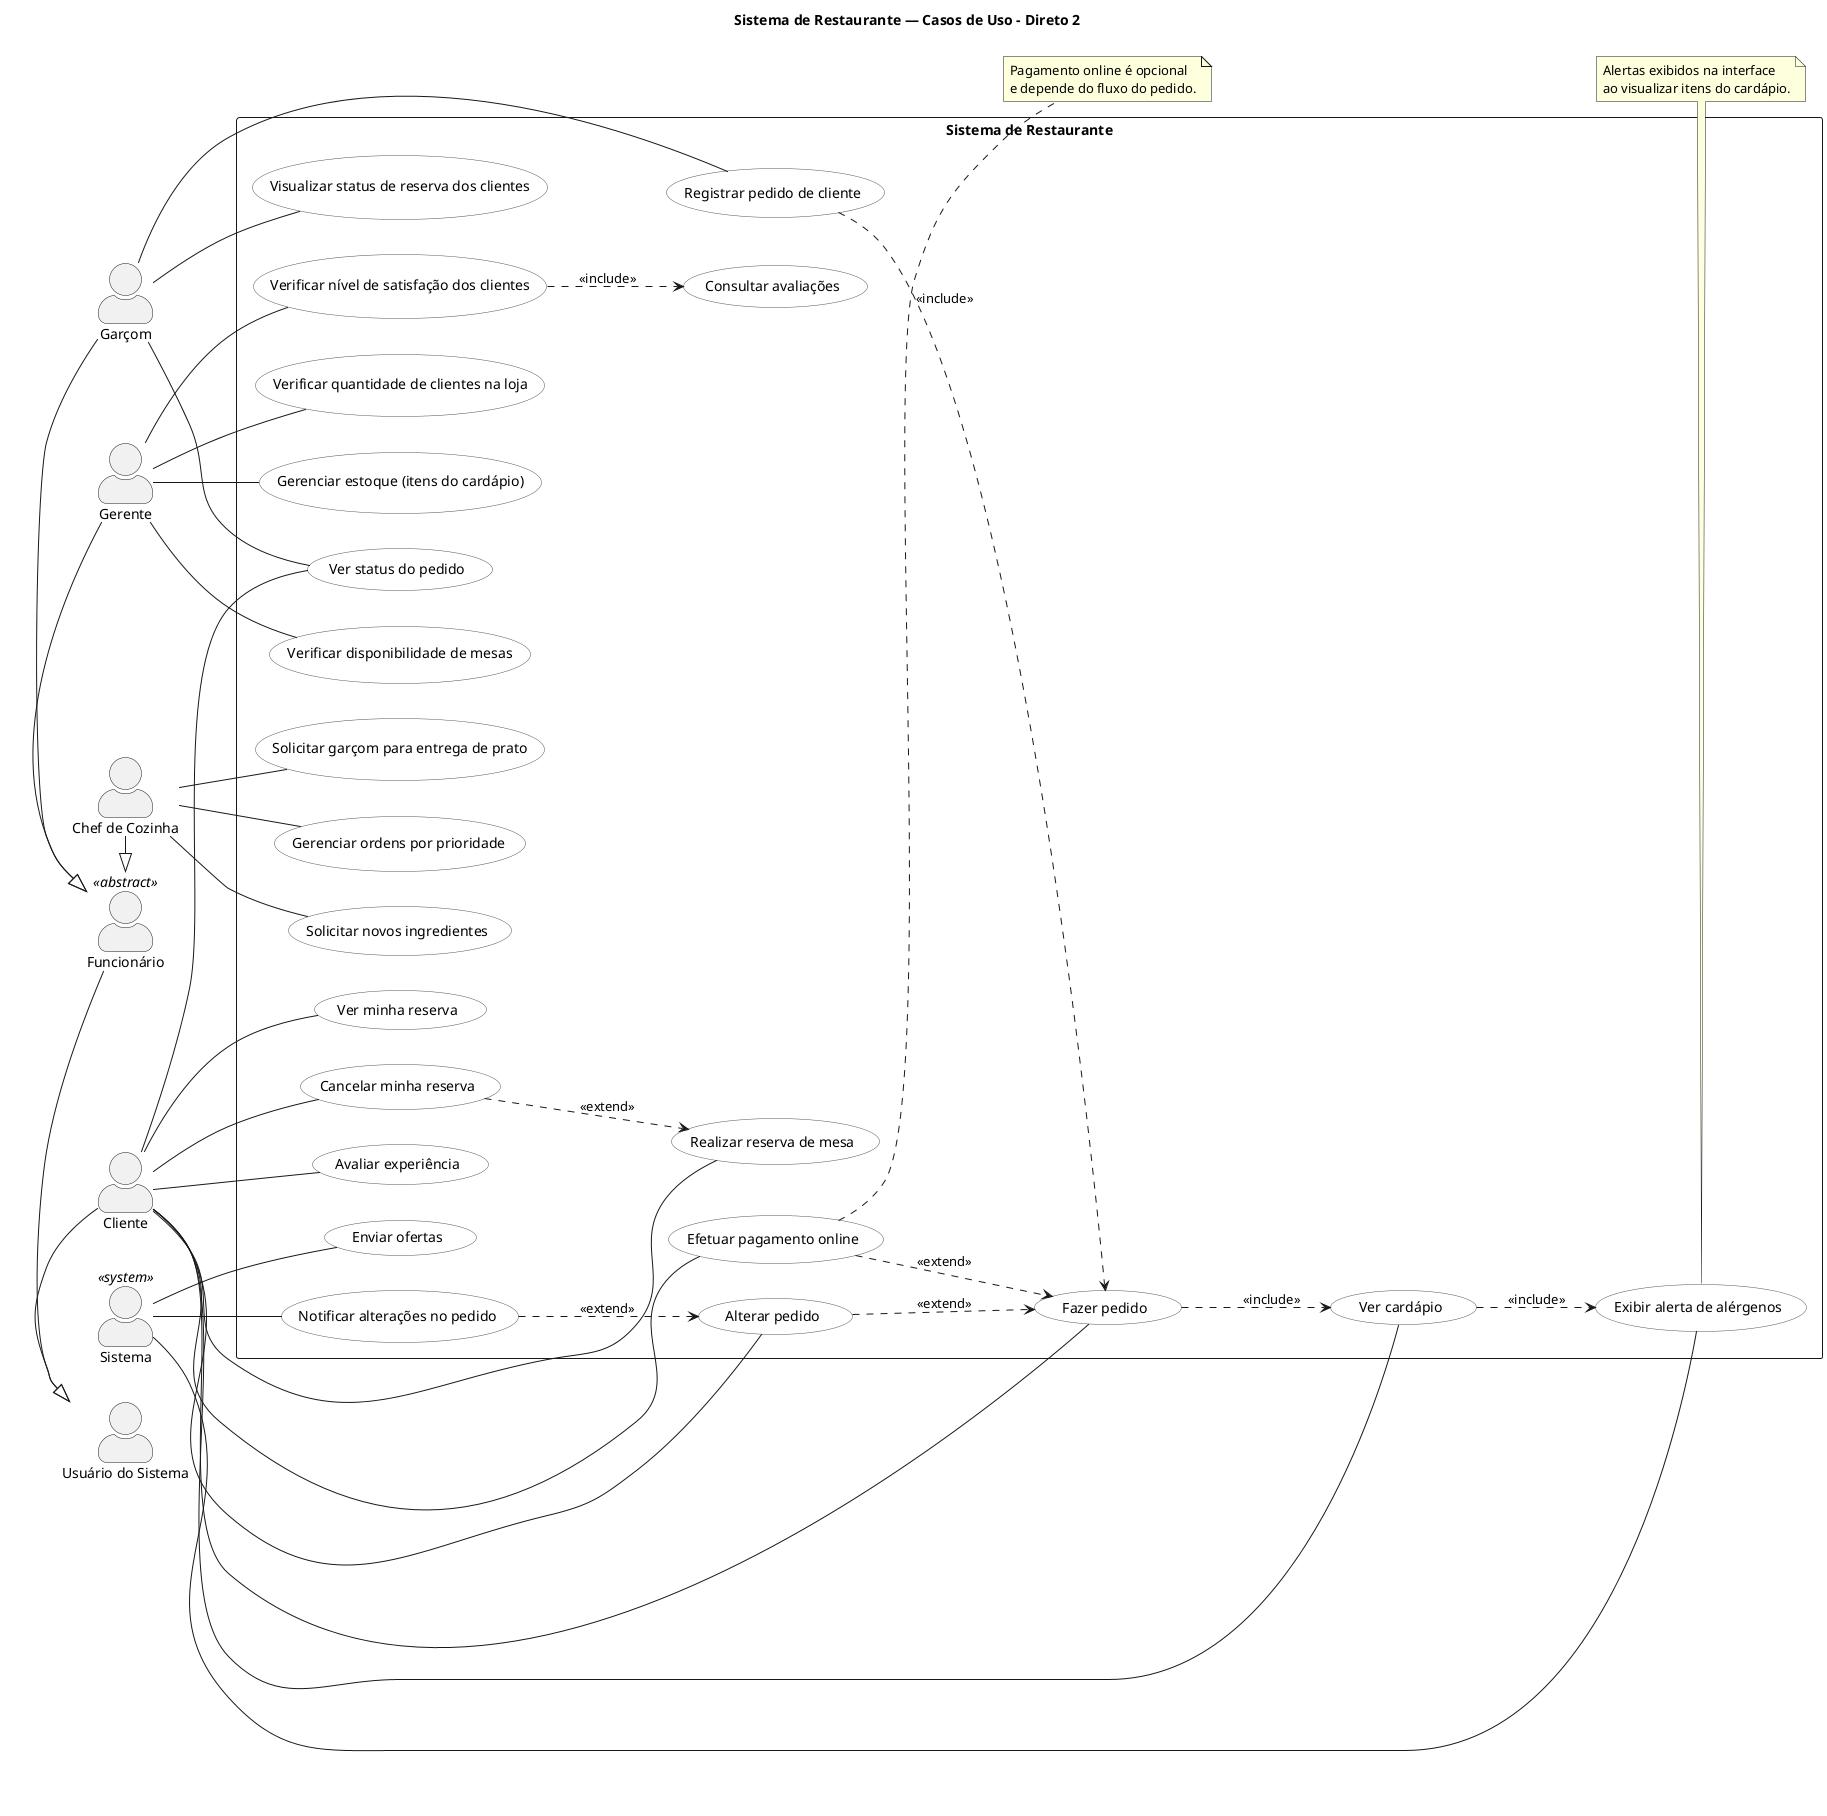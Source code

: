 @startuml casoUso - restaurante - direto2
title Sistema de Restaurante — Casos de Uso - Direto 2
left to right direction
skinparam actorStyle awesome
skinparam packageStyle rectangle
skinparam usecase {
  BackgroundColor #FFFFFF
  BorderColor #555555
}

'=== Atores (com herança) ===
actor "Usuário do Sistema" as Usuario
actor "Cliente" as Cliente
actor "Funcionário" as Funcionario <<abstract>>
actor "Gerente" as Gerente
actor "Chef de Cozinha" as Chef
actor "Garçom" as Garcom
actor "Sistema" as Sistema <<system>>

Cliente -|> Usuario
Funcionario -|> Usuario
Gerente -|> Funcionario
Chef -|> Funcionario
Garcom -|> Funcionario

'=== Fronteira do sistema ===
rectangle "Sistema de Restaurante" as SR {

  '--- Reservas (Cliente) ---
  usecase "Realizar reserva de mesa" as UC_Reserva
  usecase "Ver minha reserva" as UC_VerReserva
  usecase "Cancelar minha reserva" as UC_Cancelar

  '--- Pedidos & Cardápio (Cliente) ---
  usecase "Ver cardápio" as UC_Cardapio
  usecase "Fazer pedido" as UC_Pedido
  usecase "Alterar pedido" as UC_Alterar
  usecase "Ver status do pedido" as UC_StatusPedido
  usecase "Efetuar pagamento online" as UC_Pagamento

  '--- Avaliações (Cliente) ---
  usecase "Avaliar experiência" as UC_Avaliar

  '--- Gestão (Gerente) ---
  usecase "Verificar disponibilidade de mesas" as UC_DispMesas
  usecase "Verificar quantidade de clientes na loja" as UC_QtdClientes
  usecase "Gerenciar estoque (itens do cardápio)" as UC_Estoque
  usecase "Verificar nível de satisfação dos clientes" as UC_Satisfacao
  usecase "Consultar avaliações" as UC_ConsultarAvaliacoes

  '--- Cozinha (Chef) ---
  usecase "Solicitar garçom para entrega de prato" as UC_SolicitarGarcom
  usecase "Gerenciar ordens por prioridade" as UC_PriorizarOrdem
  usecase "Solicitar novos ingredientes" as UC_SolicitarInsumos

  '--- Atendimento (Garçom) ---
  usecase "Registrar pedido de cliente" as UC_RegistrarPedido
  usecase "Visualizar status de reserva dos clientes" as UC_StatusReserva

  '--- Notificações (Sistema → via interface) ---
  usecase "Exibir alerta de alérgenos" as UC_AlertaAlergenos
  usecase "Enviar ofertas" as UC_Ofertas
  usecase "Notificar alterações no pedido" as UC_NotificarAlteracao
}

'=== Associações de atores ===
Cliente -- UC_Reserva
Cliente -- UC_VerReserva
Cliente -- UC_Cancelar
Cliente -- UC_Cardapio
Cliente -- UC_Pedido
Cliente -- UC_Alterar
Cliente -- UC_StatusPedido
Cliente -- UC_Pagamento
Cliente -- UC_Avaliar

Gerente -- UC_DispMesas
Gerente -- UC_QtdClientes
Gerente -- UC_Estoque
Gerente -- UC_Satisfacao

Chef -- UC_SolicitarGarcom
Chef -- UC_PriorizarOrdem
Chef -- UC_SolicitarInsumos

Garcom -- UC_RegistrarPedido
Garcom -- UC_StatusReserva
Garcom -- UC_StatusPedido

Sistema -- UC_AlertaAlergenos
Sistema -- UC_Ofertas
Sistema -- UC_NotificarAlteracao

'=== Relações obrigatórias/opcionais entre ações ===
'Obrigatórias (<<include>>)
UC_Pedido ..> UC_Cardapio : <<include>>
UC_RegistrarPedido ..> UC_Pedido : <<include>>
UC_Satisfacao ..> UC_ConsultarAvaliacoes : <<include>>
UC_Cardapio ..> UC_AlertaAlergenos : <<include>>

'Opcionais (<<extend>>)
UC_Cancelar ..> UC_Reserva : <<extend>>
UC_Alterar ..> UC_Pedido : <<extend>>
UC_Pagamento ..> UC_Pedido : <<extend>>
UC_NotificarAlteracao ..> UC_Alterar : <<extend>>

'--- (Opcional) Notas para clareza visual ---
note right of UC_Pagamento
  Pagamento online é opcional
  e depende do fluxo do pedido.
end note

note bottom of UC_AlertaAlergenos
  Alertas exibidos na interface
  ao visualizar itens do cardápio.
end note

@enduml
